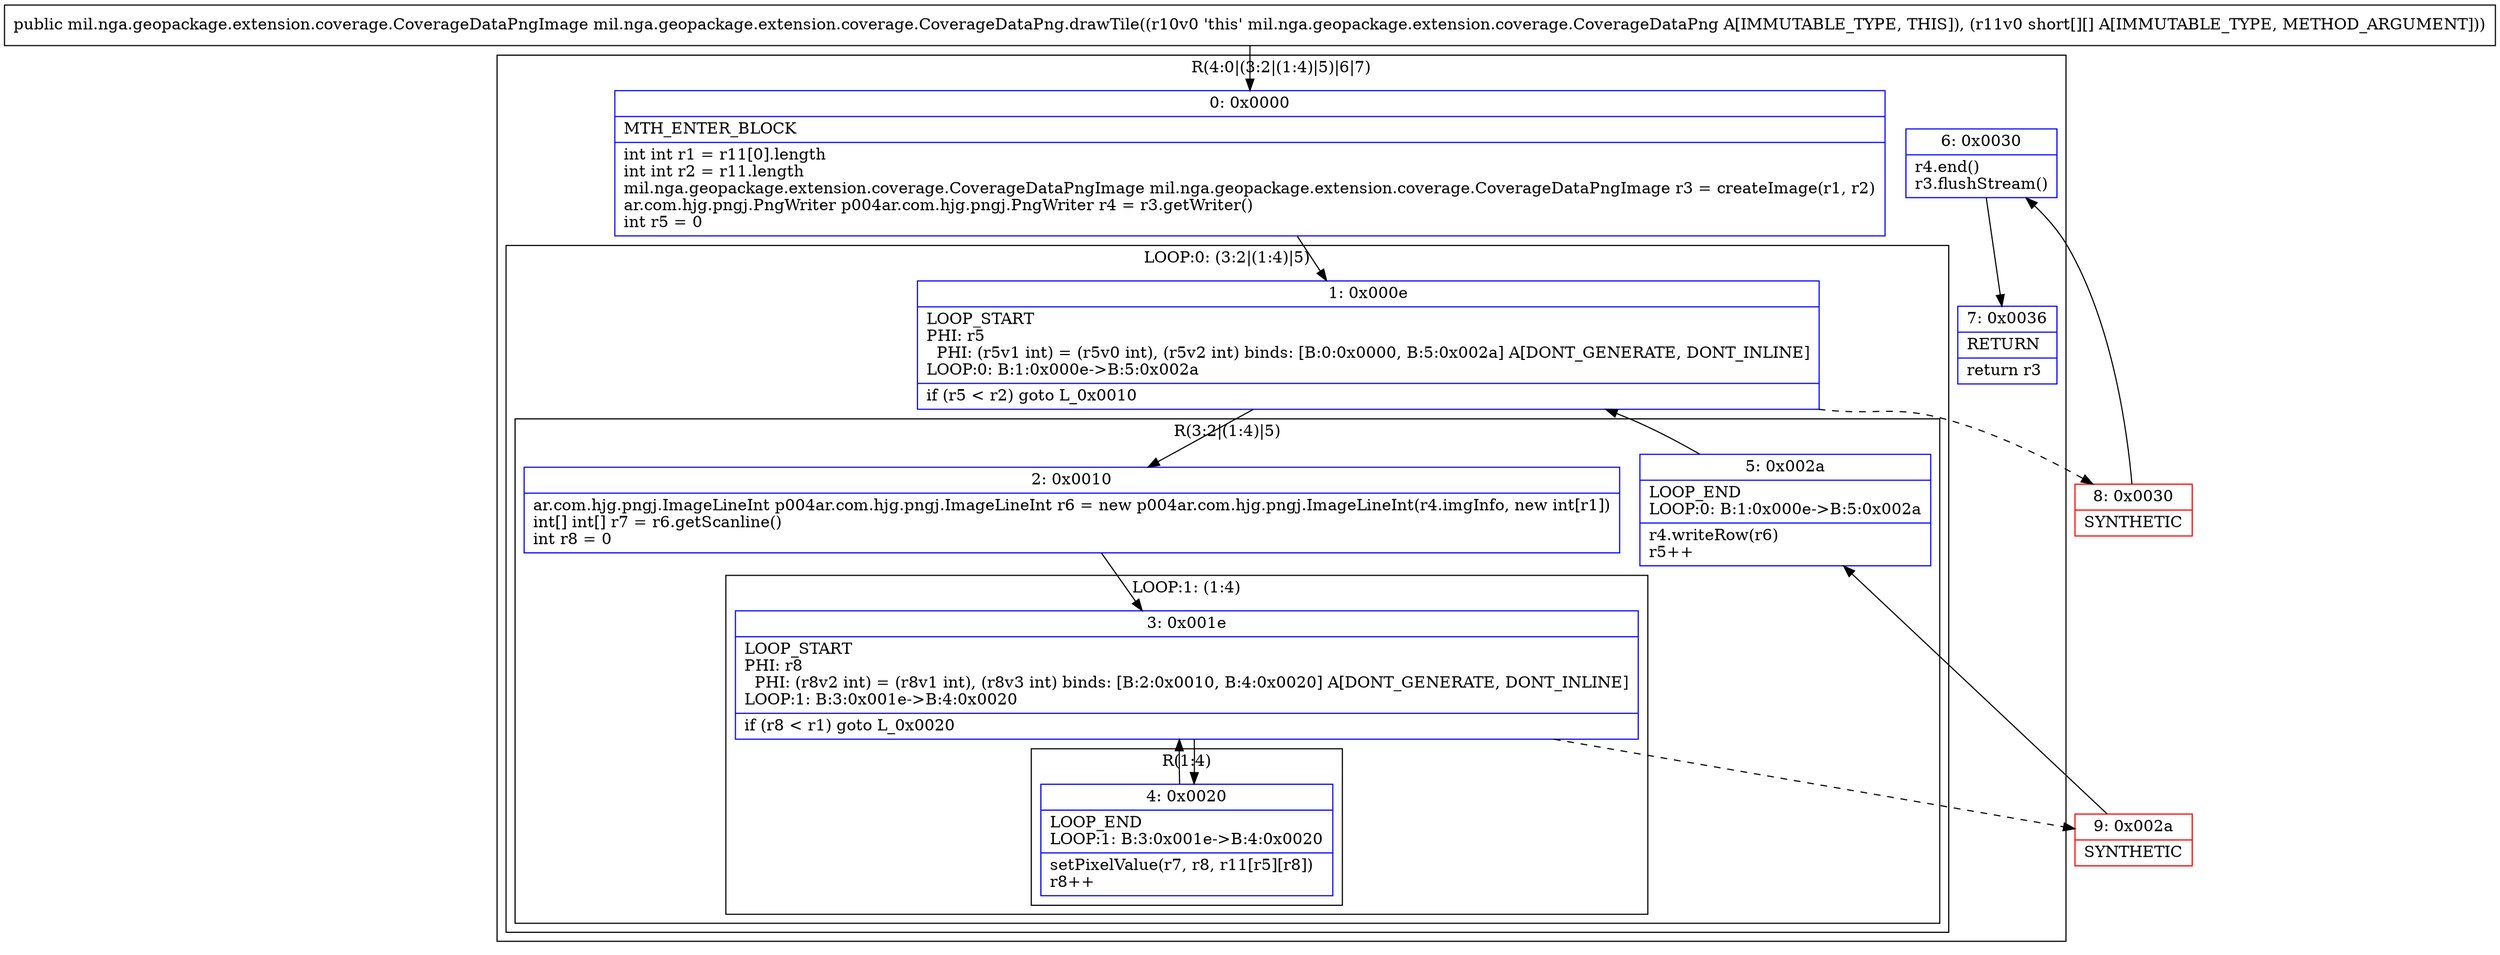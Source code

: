 digraph "CFG formil.nga.geopackage.extension.coverage.CoverageDataPng.drawTile([[S)Lmil\/nga\/geopackage\/extension\/coverage\/CoverageDataPngImage;" {
subgraph cluster_Region_1122802918 {
label = "R(4:0|(3:2|(1:4)|5)|6|7)";
node [shape=record,color=blue];
Node_0 [shape=record,label="{0\:\ 0x0000|MTH_ENTER_BLOCK\l|int int r1 = r11[0].length\lint int r2 = r11.length\lmil.nga.geopackage.extension.coverage.CoverageDataPngImage mil.nga.geopackage.extension.coverage.CoverageDataPngImage r3 = createImage(r1, r2)\lar.com.hjg.pngj.PngWriter p004ar.com.hjg.pngj.PngWriter r4 = r3.getWriter()\lint r5 = 0\l}"];
subgraph cluster_LoopRegion_69389814 {
label = "LOOP:0: (3:2|(1:4)|5)";
node [shape=record,color=blue];
Node_1 [shape=record,label="{1\:\ 0x000e|LOOP_START\lPHI: r5 \l  PHI: (r5v1 int) = (r5v0 int), (r5v2 int) binds: [B:0:0x0000, B:5:0x002a] A[DONT_GENERATE, DONT_INLINE]\lLOOP:0: B:1:0x000e\-\>B:5:0x002a\l|if (r5 \< r2) goto L_0x0010\l}"];
subgraph cluster_Region_539160853 {
label = "R(3:2|(1:4)|5)";
node [shape=record,color=blue];
Node_2 [shape=record,label="{2\:\ 0x0010|ar.com.hjg.pngj.ImageLineInt p004ar.com.hjg.pngj.ImageLineInt r6 = new p004ar.com.hjg.pngj.ImageLineInt(r4.imgInfo, new int[r1])\lint[] int[] r7 = r6.getScanline()\lint r8 = 0\l}"];
subgraph cluster_LoopRegion_672800480 {
label = "LOOP:1: (1:4)";
node [shape=record,color=blue];
Node_3 [shape=record,label="{3\:\ 0x001e|LOOP_START\lPHI: r8 \l  PHI: (r8v2 int) = (r8v1 int), (r8v3 int) binds: [B:2:0x0010, B:4:0x0020] A[DONT_GENERATE, DONT_INLINE]\lLOOP:1: B:3:0x001e\-\>B:4:0x0020\l|if (r8 \< r1) goto L_0x0020\l}"];
subgraph cluster_Region_579824184 {
label = "R(1:4)";
node [shape=record,color=blue];
Node_4 [shape=record,label="{4\:\ 0x0020|LOOP_END\lLOOP:1: B:3:0x001e\-\>B:4:0x0020\l|setPixelValue(r7, r8, r11[r5][r8])\lr8++\l}"];
}
}
Node_5 [shape=record,label="{5\:\ 0x002a|LOOP_END\lLOOP:0: B:1:0x000e\-\>B:5:0x002a\l|r4.writeRow(r6)\lr5++\l}"];
}
}
Node_6 [shape=record,label="{6\:\ 0x0030|r4.end()\lr3.flushStream()\l}"];
Node_7 [shape=record,label="{7\:\ 0x0036|RETURN\l|return r3\l}"];
}
Node_8 [shape=record,color=red,label="{8\:\ 0x0030|SYNTHETIC\l}"];
Node_9 [shape=record,color=red,label="{9\:\ 0x002a|SYNTHETIC\l}"];
MethodNode[shape=record,label="{public mil.nga.geopackage.extension.coverage.CoverageDataPngImage mil.nga.geopackage.extension.coverage.CoverageDataPng.drawTile((r10v0 'this' mil.nga.geopackage.extension.coverage.CoverageDataPng A[IMMUTABLE_TYPE, THIS]), (r11v0 short[][] A[IMMUTABLE_TYPE, METHOD_ARGUMENT])) }"];
MethodNode -> Node_0;
Node_0 -> Node_1;
Node_1 -> Node_2;
Node_1 -> Node_8[style=dashed];
Node_2 -> Node_3;
Node_3 -> Node_4;
Node_3 -> Node_9[style=dashed];
Node_4 -> Node_3;
Node_5 -> Node_1;
Node_6 -> Node_7;
Node_8 -> Node_6;
Node_9 -> Node_5;
}

